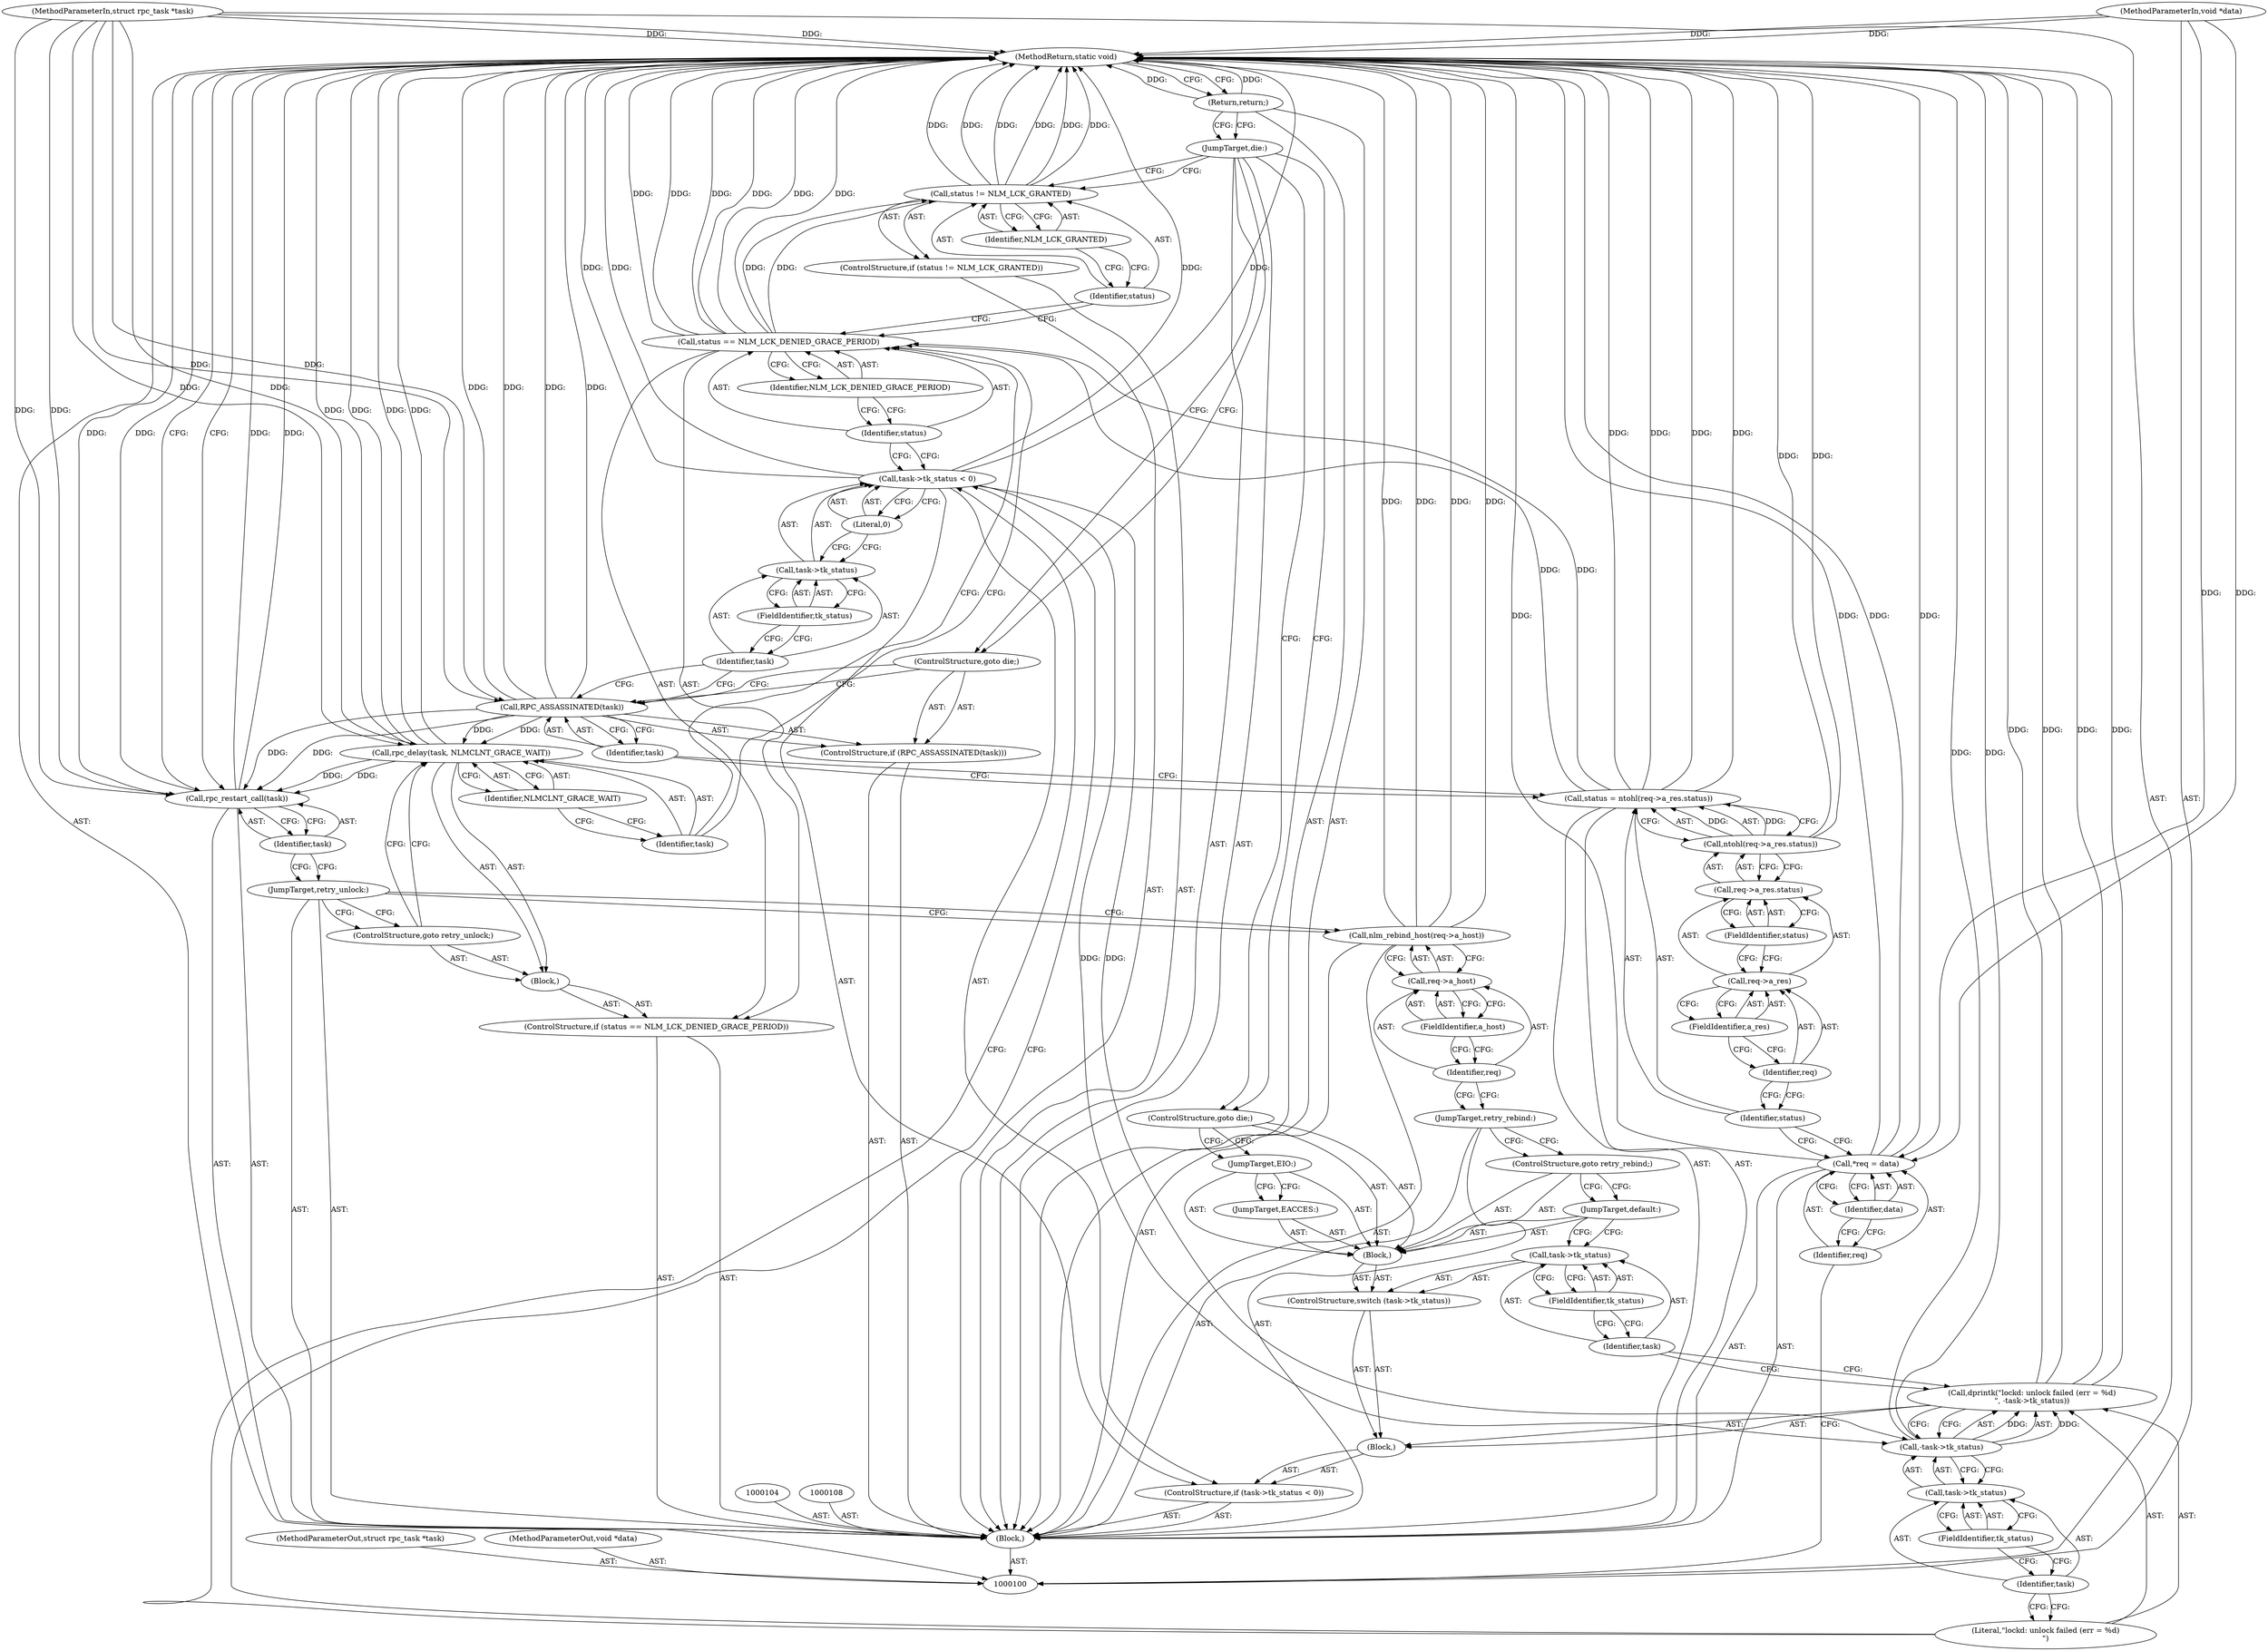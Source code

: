 digraph "0_linux_0b760113a3a155269a3fba93a409c640031dd68f" {
"1000167" [label="(MethodReturn,static void)"];
"1000101" [label="(MethodParameterIn,struct rpc_task *task)"];
"1000238" [label="(MethodParameterOut,struct rpc_task *task)"];
"1000102" [label="(MethodParameterIn,void *data)"];
"1000239" [label="(MethodParameterOut,void *data)"];
"1000129" [label="(Literal,\"lockd: unlock failed (err = %d)\n\")"];
"1000128" [label="(Call,dprintk(\"lockd: unlock failed (err = %d)\n\", -task->tk_status))"];
"1000130" [label="(Call,-task->tk_status)"];
"1000131" [label="(Call,task->tk_status)"];
"1000132" [label="(Identifier,task)"];
"1000133" [label="(FieldIdentifier,tk_status)"];
"1000135" [label="(Call,task->tk_status)"];
"1000136" [label="(Identifier,task)"];
"1000137" [label="(FieldIdentifier,tk_status)"];
"1000134" [label="(ControlStructure,switch (task->tk_status))"];
"1000138" [label="(Block,)"];
"1000139" [label="(JumpTarget,EACCES:)"];
"1000140" [label="(JumpTarget,EIO:)"];
"1000141" [label="(ControlStructure,goto die;)"];
"1000142" [label="(JumpTarget,default:)"];
"1000143" [label="(ControlStructure,goto retry_rebind;)"];
"1000147" [label="(Identifier,NLM_LCK_DENIED_GRACE_PERIOD)"];
"1000144" [label="(ControlStructure,if (status == NLM_LCK_DENIED_GRACE_PERIOD))"];
"1000148" [label="(Block,)"];
"1000145" [label="(Call,status == NLM_LCK_DENIED_GRACE_PERIOD)"];
"1000146" [label="(Identifier,status)"];
"1000103" [label="(Block,)"];
"1000150" [label="(Identifier,task)"];
"1000151" [label="(Identifier,NLMCLNT_GRACE_WAIT)"];
"1000149" [label="(Call,rpc_delay(task, NLMCLNT_GRACE_WAIT))"];
"1000152" [label="(ControlStructure,goto retry_unlock;)"];
"1000153" [label="(ControlStructure,if (status != NLM_LCK_GRANTED))"];
"1000156" [label="(Identifier,NLM_LCK_GRANTED)"];
"1000154" [label="(Call,status != NLM_LCK_GRANTED)"];
"1000155" [label="(Identifier,status)"];
"1000157" [label="(JumpTarget,die:)"];
"1000158" [label="(Return,return;)"];
"1000159" [label="(JumpTarget,retry_rebind:)"];
"1000160" [label="(Call,nlm_rebind_host(req->a_host))"];
"1000161" [label="(Call,req->a_host)"];
"1000162" [label="(Identifier,req)"];
"1000163" [label="(FieldIdentifier,a_host)"];
"1000164" [label="(JumpTarget,retry_unlock:)"];
"1000105" [label="(Call,*req = data)"];
"1000106" [label="(Identifier,req)"];
"1000107" [label="(Identifier,data)"];
"1000165" [label="(Call,rpc_restart_call(task))"];
"1000166" [label="(Identifier,task)"];
"1000111" [label="(Call,ntohl(req->a_res.status))"];
"1000112" [label="(Call,req->a_res.status)"];
"1000113" [label="(Call,req->a_res)"];
"1000114" [label="(Identifier,req)"];
"1000115" [label="(FieldIdentifier,a_res)"];
"1000116" [label="(FieldIdentifier,status)"];
"1000109" [label="(Call,status = ntohl(req->a_res.status))"];
"1000110" [label="(Identifier,status)"];
"1000117" [label="(ControlStructure,if (RPC_ASSASSINATED(task)))"];
"1000119" [label="(Identifier,task)"];
"1000118" [label="(Call,RPC_ASSASSINATED(task))"];
"1000120" [label="(ControlStructure,goto die;)"];
"1000125" [label="(FieldIdentifier,tk_status)"];
"1000121" [label="(ControlStructure,if (task->tk_status < 0))"];
"1000126" [label="(Literal,0)"];
"1000127" [label="(Block,)"];
"1000122" [label="(Call,task->tk_status < 0)"];
"1000123" [label="(Call,task->tk_status)"];
"1000124" [label="(Identifier,task)"];
"1000167" -> "1000100"  [label="AST: "];
"1000167" -> "1000158"  [label="CFG: "];
"1000167" -> "1000165"  [label="CFG: "];
"1000158" -> "1000167"  [label="DDG: "];
"1000128" -> "1000167"  [label="DDG: "];
"1000128" -> "1000167"  [label="DDG: "];
"1000160" -> "1000167"  [label="DDG: "];
"1000160" -> "1000167"  [label="DDG: "];
"1000122" -> "1000167"  [label="DDG: "];
"1000122" -> "1000167"  [label="DDG: "];
"1000165" -> "1000167"  [label="DDG: "];
"1000165" -> "1000167"  [label="DDG: "];
"1000154" -> "1000167"  [label="DDG: "];
"1000154" -> "1000167"  [label="DDG: "];
"1000154" -> "1000167"  [label="DDG: "];
"1000149" -> "1000167"  [label="DDG: "];
"1000149" -> "1000167"  [label="DDG: "];
"1000118" -> "1000167"  [label="DDG: "];
"1000118" -> "1000167"  [label="DDG: "];
"1000145" -> "1000167"  [label="DDG: "];
"1000145" -> "1000167"  [label="DDG: "];
"1000145" -> "1000167"  [label="DDG: "];
"1000105" -> "1000167"  [label="DDG: "];
"1000105" -> "1000167"  [label="DDG: "];
"1000102" -> "1000167"  [label="DDG: "];
"1000111" -> "1000167"  [label="DDG: "];
"1000101" -> "1000167"  [label="DDG: "];
"1000109" -> "1000167"  [label="DDG: "];
"1000109" -> "1000167"  [label="DDG: "];
"1000130" -> "1000167"  [label="DDG: "];
"1000101" -> "1000100"  [label="AST: "];
"1000101" -> "1000167"  [label="DDG: "];
"1000101" -> "1000118"  [label="DDG: "];
"1000101" -> "1000149"  [label="DDG: "];
"1000101" -> "1000165"  [label="DDG: "];
"1000238" -> "1000100"  [label="AST: "];
"1000102" -> "1000100"  [label="AST: "];
"1000102" -> "1000167"  [label="DDG: "];
"1000102" -> "1000105"  [label="DDG: "];
"1000239" -> "1000100"  [label="AST: "];
"1000129" -> "1000128"  [label="AST: "];
"1000129" -> "1000122"  [label="CFG: "];
"1000132" -> "1000129"  [label="CFG: "];
"1000128" -> "1000127"  [label="AST: "];
"1000128" -> "1000130"  [label="CFG: "];
"1000129" -> "1000128"  [label="AST: "];
"1000130" -> "1000128"  [label="AST: "];
"1000136" -> "1000128"  [label="CFG: "];
"1000128" -> "1000167"  [label="DDG: "];
"1000128" -> "1000167"  [label="DDG: "];
"1000130" -> "1000128"  [label="DDG: "];
"1000130" -> "1000128"  [label="AST: "];
"1000130" -> "1000131"  [label="CFG: "];
"1000131" -> "1000130"  [label="AST: "];
"1000128" -> "1000130"  [label="CFG: "];
"1000130" -> "1000167"  [label="DDG: "];
"1000130" -> "1000128"  [label="DDG: "];
"1000122" -> "1000130"  [label="DDG: "];
"1000131" -> "1000130"  [label="AST: "];
"1000131" -> "1000133"  [label="CFG: "];
"1000132" -> "1000131"  [label="AST: "];
"1000133" -> "1000131"  [label="AST: "];
"1000130" -> "1000131"  [label="CFG: "];
"1000132" -> "1000131"  [label="AST: "];
"1000132" -> "1000129"  [label="CFG: "];
"1000133" -> "1000132"  [label="CFG: "];
"1000133" -> "1000131"  [label="AST: "];
"1000133" -> "1000132"  [label="CFG: "];
"1000131" -> "1000133"  [label="CFG: "];
"1000135" -> "1000134"  [label="AST: "];
"1000135" -> "1000137"  [label="CFG: "];
"1000136" -> "1000135"  [label="AST: "];
"1000137" -> "1000135"  [label="AST: "];
"1000142" -> "1000135"  [label="CFG: "];
"1000136" -> "1000135"  [label="AST: "];
"1000136" -> "1000128"  [label="CFG: "];
"1000137" -> "1000136"  [label="CFG: "];
"1000137" -> "1000135"  [label="AST: "];
"1000137" -> "1000136"  [label="CFG: "];
"1000135" -> "1000137"  [label="CFG: "];
"1000134" -> "1000127"  [label="AST: "];
"1000135" -> "1000134"  [label="AST: "];
"1000138" -> "1000134"  [label="AST: "];
"1000138" -> "1000134"  [label="AST: "];
"1000139" -> "1000138"  [label="AST: "];
"1000140" -> "1000138"  [label="AST: "];
"1000141" -> "1000138"  [label="AST: "];
"1000142" -> "1000138"  [label="AST: "];
"1000143" -> "1000138"  [label="AST: "];
"1000139" -> "1000138"  [label="AST: "];
"1000140" -> "1000139"  [label="CFG: "];
"1000140" -> "1000138"  [label="AST: "];
"1000140" -> "1000139"  [label="CFG: "];
"1000141" -> "1000140"  [label="CFG: "];
"1000141" -> "1000138"  [label="AST: "];
"1000141" -> "1000140"  [label="CFG: "];
"1000157" -> "1000141"  [label="CFG: "];
"1000142" -> "1000138"  [label="AST: "];
"1000142" -> "1000135"  [label="CFG: "];
"1000143" -> "1000142"  [label="CFG: "];
"1000143" -> "1000138"  [label="AST: "];
"1000143" -> "1000142"  [label="CFG: "];
"1000159" -> "1000143"  [label="CFG: "];
"1000147" -> "1000145"  [label="AST: "];
"1000147" -> "1000146"  [label="CFG: "];
"1000145" -> "1000147"  [label="CFG: "];
"1000144" -> "1000103"  [label="AST: "];
"1000145" -> "1000144"  [label="AST: "];
"1000148" -> "1000144"  [label="AST: "];
"1000148" -> "1000144"  [label="AST: "];
"1000149" -> "1000148"  [label="AST: "];
"1000152" -> "1000148"  [label="AST: "];
"1000145" -> "1000144"  [label="AST: "];
"1000145" -> "1000147"  [label="CFG: "];
"1000146" -> "1000145"  [label="AST: "];
"1000147" -> "1000145"  [label="AST: "];
"1000150" -> "1000145"  [label="CFG: "];
"1000155" -> "1000145"  [label="CFG: "];
"1000145" -> "1000167"  [label="DDG: "];
"1000145" -> "1000167"  [label="DDG: "];
"1000145" -> "1000167"  [label="DDG: "];
"1000109" -> "1000145"  [label="DDG: "];
"1000145" -> "1000154"  [label="DDG: "];
"1000146" -> "1000145"  [label="AST: "];
"1000146" -> "1000122"  [label="CFG: "];
"1000147" -> "1000146"  [label="CFG: "];
"1000103" -> "1000100"  [label="AST: "];
"1000104" -> "1000103"  [label="AST: "];
"1000105" -> "1000103"  [label="AST: "];
"1000108" -> "1000103"  [label="AST: "];
"1000109" -> "1000103"  [label="AST: "];
"1000117" -> "1000103"  [label="AST: "];
"1000121" -> "1000103"  [label="AST: "];
"1000144" -> "1000103"  [label="AST: "];
"1000153" -> "1000103"  [label="AST: "];
"1000157" -> "1000103"  [label="AST: "];
"1000158" -> "1000103"  [label="AST: "];
"1000159" -> "1000103"  [label="AST: "];
"1000160" -> "1000103"  [label="AST: "];
"1000164" -> "1000103"  [label="AST: "];
"1000165" -> "1000103"  [label="AST: "];
"1000150" -> "1000149"  [label="AST: "];
"1000150" -> "1000145"  [label="CFG: "];
"1000151" -> "1000150"  [label="CFG: "];
"1000151" -> "1000149"  [label="AST: "];
"1000151" -> "1000150"  [label="CFG: "];
"1000149" -> "1000151"  [label="CFG: "];
"1000149" -> "1000148"  [label="AST: "];
"1000149" -> "1000151"  [label="CFG: "];
"1000150" -> "1000149"  [label="AST: "];
"1000151" -> "1000149"  [label="AST: "];
"1000152" -> "1000149"  [label="CFG: "];
"1000149" -> "1000167"  [label="DDG: "];
"1000149" -> "1000167"  [label="DDG: "];
"1000118" -> "1000149"  [label="DDG: "];
"1000101" -> "1000149"  [label="DDG: "];
"1000149" -> "1000165"  [label="DDG: "];
"1000152" -> "1000148"  [label="AST: "];
"1000152" -> "1000149"  [label="CFG: "];
"1000164" -> "1000152"  [label="CFG: "];
"1000153" -> "1000103"  [label="AST: "];
"1000154" -> "1000153"  [label="AST: "];
"1000156" -> "1000154"  [label="AST: "];
"1000156" -> "1000155"  [label="CFG: "];
"1000154" -> "1000156"  [label="CFG: "];
"1000154" -> "1000153"  [label="AST: "];
"1000154" -> "1000156"  [label="CFG: "];
"1000155" -> "1000154"  [label="AST: "];
"1000156" -> "1000154"  [label="AST: "];
"1000157" -> "1000154"  [label="CFG: "];
"1000154" -> "1000167"  [label="DDG: "];
"1000154" -> "1000167"  [label="DDG: "];
"1000154" -> "1000167"  [label="DDG: "];
"1000145" -> "1000154"  [label="DDG: "];
"1000155" -> "1000154"  [label="AST: "];
"1000155" -> "1000145"  [label="CFG: "];
"1000156" -> "1000155"  [label="CFG: "];
"1000157" -> "1000103"  [label="AST: "];
"1000157" -> "1000154"  [label="CFG: "];
"1000157" -> "1000120"  [label="CFG: "];
"1000157" -> "1000141"  [label="CFG: "];
"1000158" -> "1000157"  [label="CFG: "];
"1000158" -> "1000103"  [label="AST: "];
"1000158" -> "1000157"  [label="CFG: "];
"1000167" -> "1000158"  [label="CFG: "];
"1000158" -> "1000167"  [label="DDG: "];
"1000159" -> "1000103"  [label="AST: "];
"1000159" -> "1000143"  [label="CFG: "];
"1000162" -> "1000159"  [label="CFG: "];
"1000160" -> "1000103"  [label="AST: "];
"1000160" -> "1000161"  [label="CFG: "];
"1000161" -> "1000160"  [label="AST: "];
"1000164" -> "1000160"  [label="CFG: "];
"1000160" -> "1000167"  [label="DDG: "];
"1000160" -> "1000167"  [label="DDG: "];
"1000161" -> "1000160"  [label="AST: "];
"1000161" -> "1000163"  [label="CFG: "];
"1000162" -> "1000161"  [label="AST: "];
"1000163" -> "1000161"  [label="AST: "];
"1000160" -> "1000161"  [label="CFG: "];
"1000162" -> "1000161"  [label="AST: "];
"1000162" -> "1000159"  [label="CFG: "];
"1000163" -> "1000162"  [label="CFG: "];
"1000163" -> "1000161"  [label="AST: "];
"1000163" -> "1000162"  [label="CFG: "];
"1000161" -> "1000163"  [label="CFG: "];
"1000164" -> "1000103"  [label="AST: "];
"1000164" -> "1000160"  [label="CFG: "];
"1000164" -> "1000152"  [label="CFG: "];
"1000166" -> "1000164"  [label="CFG: "];
"1000105" -> "1000103"  [label="AST: "];
"1000105" -> "1000107"  [label="CFG: "];
"1000106" -> "1000105"  [label="AST: "];
"1000107" -> "1000105"  [label="AST: "];
"1000110" -> "1000105"  [label="CFG: "];
"1000105" -> "1000167"  [label="DDG: "];
"1000105" -> "1000167"  [label="DDG: "];
"1000102" -> "1000105"  [label="DDG: "];
"1000106" -> "1000105"  [label="AST: "];
"1000106" -> "1000100"  [label="CFG: "];
"1000107" -> "1000106"  [label="CFG: "];
"1000107" -> "1000105"  [label="AST: "];
"1000107" -> "1000106"  [label="CFG: "];
"1000105" -> "1000107"  [label="CFG: "];
"1000165" -> "1000103"  [label="AST: "];
"1000165" -> "1000166"  [label="CFG: "];
"1000166" -> "1000165"  [label="AST: "];
"1000167" -> "1000165"  [label="CFG: "];
"1000165" -> "1000167"  [label="DDG: "];
"1000165" -> "1000167"  [label="DDG: "];
"1000149" -> "1000165"  [label="DDG: "];
"1000118" -> "1000165"  [label="DDG: "];
"1000101" -> "1000165"  [label="DDG: "];
"1000166" -> "1000165"  [label="AST: "];
"1000166" -> "1000164"  [label="CFG: "];
"1000165" -> "1000166"  [label="CFG: "];
"1000111" -> "1000109"  [label="AST: "];
"1000111" -> "1000112"  [label="CFG: "];
"1000112" -> "1000111"  [label="AST: "];
"1000109" -> "1000111"  [label="CFG: "];
"1000111" -> "1000167"  [label="DDG: "];
"1000111" -> "1000109"  [label="DDG: "];
"1000112" -> "1000111"  [label="AST: "];
"1000112" -> "1000116"  [label="CFG: "];
"1000113" -> "1000112"  [label="AST: "];
"1000116" -> "1000112"  [label="AST: "];
"1000111" -> "1000112"  [label="CFG: "];
"1000113" -> "1000112"  [label="AST: "];
"1000113" -> "1000115"  [label="CFG: "];
"1000114" -> "1000113"  [label="AST: "];
"1000115" -> "1000113"  [label="AST: "];
"1000116" -> "1000113"  [label="CFG: "];
"1000114" -> "1000113"  [label="AST: "];
"1000114" -> "1000110"  [label="CFG: "];
"1000115" -> "1000114"  [label="CFG: "];
"1000115" -> "1000113"  [label="AST: "];
"1000115" -> "1000114"  [label="CFG: "];
"1000113" -> "1000115"  [label="CFG: "];
"1000116" -> "1000112"  [label="AST: "];
"1000116" -> "1000113"  [label="CFG: "];
"1000112" -> "1000116"  [label="CFG: "];
"1000109" -> "1000103"  [label="AST: "];
"1000109" -> "1000111"  [label="CFG: "];
"1000110" -> "1000109"  [label="AST: "];
"1000111" -> "1000109"  [label="AST: "];
"1000119" -> "1000109"  [label="CFG: "];
"1000109" -> "1000167"  [label="DDG: "];
"1000109" -> "1000167"  [label="DDG: "];
"1000111" -> "1000109"  [label="DDG: "];
"1000109" -> "1000145"  [label="DDG: "];
"1000110" -> "1000109"  [label="AST: "];
"1000110" -> "1000105"  [label="CFG: "];
"1000114" -> "1000110"  [label="CFG: "];
"1000117" -> "1000103"  [label="AST: "];
"1000118" -> "1000117"  [label="AST: "];
"1000120" -> "1000117"  [label="AST: "];
"1000119" -> "1000118"  [label="AST: "];
"1000119" -> "1000109"  [label="CFG: "];
"1000118" -> "1000119"  [label="CFG: "];
"1000118" -> "1000117"  [label="AST: "];
"1000118" -> "1000119"  [label="CFG: "];
"1000119" -> "1000118"  [label="AST: "];
"1000120" -> "1000118"  [label="CFG: "];
"1000124" -> "1000118"  [label="CFG: "];
"1000118" -> "1000167"  [label="DDG: "];
"1000118" -> "1000167"  [label="DDG: "];
"1000101" -> "1000118"  [label="DDG: "];
"1000118" -> "1000149"  [label="DDG: "];
"1000118" -> "1000165"  [label="DDG: "];
"1000120" -> "1000117"  [label="AST: "];
"1000120" -> "1000118"  [label="CFG: "];
"1000157" -> "1000120"  [label="CFG: "];
"1000125" -> "1000123"  [label="AST: "];
"1000125" -> "1000124"  [label="CFG: "];
"1000123" -> "1000125"  [label="CFG: "];
"1000121" -> "1000103"  [label="AST: "];
"1000122" -> "1000121"  [label="AST: "];
"1000127" -> "1000121"  [label="AST: "];
"1000126" -> "1000122"  [label="AST: "];
"1000126" -> "1000123"  [label="CFG: "];
"1000122" -> "1000126"  [label="CFG: "];
"1000127" -> "1000121"  [label="AST: "];
"1000128" -> "1000127"  [label="AST: "];
"1000134" -> "1000127"  [label="AST: "];
"1000122" -> "1000121"  [label="AST: "];
"1000122" -> "1000126"  [label="CFG: "];
"1000123" -> "1000122"  [label="AST: "];
"1000126" -> "1000122"  [label="AST: "];
"1000129" -> "1000122"  [label="CFG: "];
"1000146" -> "1000122"  [label="CFG: "];
"1000122" -> "1000167"  [label="DDG: "];
"1000122" -> "1000167"  [label="DDG: "];
"1000122" -> "1000130"  [label="DDG: "];
"1000123" -> "1000122"  [label="AST: "];
"1000123" -> "1000125"  [label="CFG: "];
"1000124" -> "1000123"  [label="AST: "];
"1000125" -> "1000123"  [label="AST: "];
"1000126" -> "1000123"  [label="CFG: "];
"1000124" -> "1000123"  [label="AST: "];
"1000124" -> "1000118"  [label="CFG: "];
"1000125" -> "1000124"  [label="CFG: "];
}
